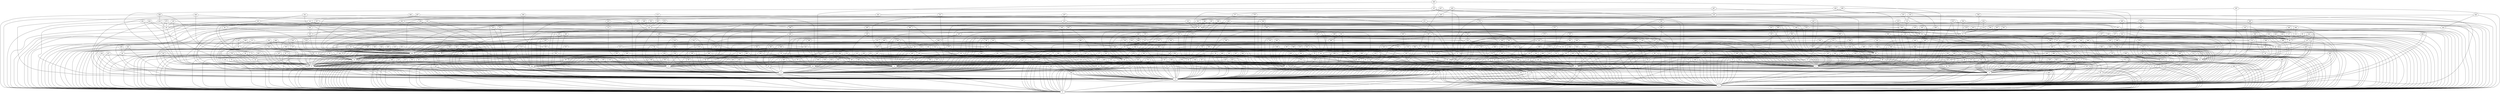/* Created by igraph 0.7.0 */
graph {
  0;
  1;
  2;
  3;
  4;
  5;
  6;
  7;
  8;
  9;
  10;
  11;
  12;
  13;
  14;
  15;
  16;
  17;
  18;
  19;
  20;
  21;
  22;
  23;
  24;
  25;
  26;
  27;
  28;
  29;
  30;
  31;
  32;
  33;
  34;
  35;
  36;
  37;
  38;
  39;
  40;
  41;
  42;
  43;
  44;
  45;
  46;
  47;
  48;
  49;
  50;
  51;
  52;
  53;
  54;
  55;
  56;
  57;
  58;
  59;
  60;
  61;
  62;
  63;
  64;
  65;
  66;
  67;
  68;
  69;
  70;
  71;
  72;
  73;
  74;
  75;
  76;
  77;
  78;
  79;
  80;
  81;
  82;
  83;
  84;
  85;
  86;
  87;
  88;
  89;
  90;
  91;
  92;
  93;
  94;
  95;
  96;
  97;
  98;
  99;
  100;
  101;
  102;
  103;
  104;
  105;
  106;
  107;
  108;
  109;
  110;
  111;
  112;
  113;
  114;
  115;
  116;
  117;
  118;
  119;
  120;
  121;
  122;
  123;
  124;
  125;
  126;
  127;
  128;
  129;
  130;
  131;
  132;
  133;
  134;
  135;
  136;
  137;
  138;
  139;
  140;
  141;
  142;
  143;
  144;
  145;
  146;
  147;
  148;
  149;
  150;
  151;
  152;
  153;
  154;
  155;
  156;
  157;
  158;
  159;
  160;
  161;
  162;
  163;
  164;
  165;
  166;
  167;
  168;
  169;
  170;
  171;
  172;
  173;
  174;
  175;
  176;
  177;
  178;
  179;
  180;
  181;
  182;
  183;
  184;
  185;
  186;
  187;
  188;
  189;
  190;
  191;
  192;
  193;
  194;
  195;
  196;
  197;
  198;
  199;
  200;
  201;
  202;
  203;
  204;
  205;
  206;
  207;
  208;
  209;
  210;
  211;
  212;
  213;
  214;
  215;
  216;
  217;
  218;
  219;
  220;
  221;
  222;
  223;
  224;
  225;
  226;
  227;
  228;
  229;
  230;
  231;
  232;
  233;
  234;
  235;
  236;
  237;
  238;
  239;
  240;
  241;
  242;
  243;
  244;
  245;
  246;
  247;
  248;
  249;
  250;
  251;
  252;
  253;
  254;
  255;
  256;
  257;
  258;
  259;
  260;
  261;
  262;
  263;
  264;
  265;
  266;
  267;
  268;
  269;
  270;
  271;
  272;
  273;
  274;
  275;
  276;
  277;
  278;
  279;
  280;
  281;
  282;
  283;
  284;
  285;
  286;
  287;
  288;
  289;
  290;
  291;
  292;
  293;
  294;
  295;
  296;
  297;
  298;
  299;
  300;
  301;
  302;
  303;
  304;
  305;
  306;
  307;
  308;
  309;
  310;
  311;
  312;
  313;
  314;
  315;
  316;
  317;
  318;
  319;
  320;
  321;
  322;
  323;
  324;
  325;
  326;
  327;
  328;
  329;
  330;
  331;
  332;
  333;
  334;
  335;
  336;
  337;
  338;
  339;
  340;
  341;
  342;
  343;
  344;
  345;
  346;
  347;
  348;
  349;
  350;
  351;
  352;
  353;
  354;
  355;
  356;
  357;
  358;
  359;
  360;
  361;
  362;
  363;
  364;
  365;
  366;
  367;
  368;
  369;
  370;
  371;
  372;
  373;
  374;
  375;
  376;
  377;
  378;
  379;
  380;
  381;
  382;
  383;
  384;
  385;
  386;
  387;
  388;
  389;
  390;
  391;
  392;
  393;
  394;
  395;
  396;
  397;
  398;
  399;
  400;
  401;
  402;
  403;
  404;
  405;
  406;
  407;
  408;
  409;
  410;
  411;
  412;
  413;
  414;
  415;
  416;
  417;
  418;
  419;
  420;
  421;
  422;
  423;
  424;
  425;
  426;
  427;
  428;
  429;
  430;
  431;
  432;
  433;
  434;
  435;
  436;
  437;
  438;
  439;
  440;
  441;
  442;
  443;
  444;
  445;
  446;
  447;
  448;
  449;
  450;
  451;
  452;
  453;
  454;
  455;
  456;
  457;
  458;
  459;
  460;
  461;
  462;
  463;
  464;
  465;
  466;
  467;
  468;
  469;
  470;
  471;
  472;
  473;
  474;
  475;
  476;
  477;
  478;
  479;
  480;
  481;
  482;
  483;
  484;
  485;
  486;
  487;
  488;
  489;
  490;
  491;
  492;
  493;
  494;
  495;
  496;
  497;
  498;
  499;

  1 -- 0;
  2 -- 0;
  3 -- 0;
  4 -- 0;
  5 -- 0;
  6 -- 0;
  7 -- 0;
  8 -- 0;
  9 -- 0;
  10 -- 0;
  11 -- 0;
  13 -- 0;
  14 -- 0;
  17 -- 0;
  18 -- 0;
  19 -- 0;
  21 -- 0;
  24 -- 0;
  25 -- 0;
  26 -- 0;
  27 -- 0;
  29 -- 0;
  30 -- 0;
  32 -- 0;
  33 -- 0;
  35 -- 0;
  36 -- 0;
  38 -- 0;
  39 -- 0;
  40 -- 0;
  42 -- 0;
  47 -- 0;
  50 -- 0;
  51 -- 0;
  56 -- 0;
  57 -- 0;
  59 -- 0;
  62 -- 0;
  65 -- 0;
  69 -- 0;
  70 -- 0;
  71 -- 0;
  72 -- 0;
  75 -- 0;
  77 -- 0;
  79 -- 0;
  80 -- 0;
  85 -- 0;
  87 -- 0;
  88 -- 0;
  89 -- 0;
  90 -- 0;
  91 -- 0;
  92 -- 0;
  93 -- 0;
  94 -- 0;
  95 -- 0;
  100 -- 0;
  104 -- 0;
  115 -- 0;
  116 -- 0;
  119 -- 0;
  122 -- 0;
  124 -- 0;
  131 -- 0;
  135 -- 0;
  138 -- 0;
  142 -- 0;
  144 -- 0;
  150 -- 0;
  152 -- 0;
  153 -- 0;
  157 -- 0;
  161 -- 0;
  165 -- 0;
  166 -- 0;
  167 -- 0;
  168 -- 0;
  172 -- 0;
  174 -- 0;
  177 -- 0;
  178 -- 0;
  183 -- 0;
  185 -- 0;
  186 -- 0;
  188 -- 0;
  190 -- 0;
  191 -- 0;
  192 -- 0;
  197 -- 0;
  201 -- 0;
  207 -- 0;
  209 -- 0;
  213 -- 0;
  214 -- 0;
  215 -- 0;
  222 -- 0;
  225 -- 0;
  235 -- 0;
  236 -- 0;
  237 -- 0;
  238 -- 0;
  241 -- 0;
  245 -- 0;
  249 -- 0;
  256 -- 0;
  257 -- 0;
  262 -- 0;
  266 -- 0;
  282 -- 0;
  283 -- 0;
  285 -- 0;
  286 -- 0;
  291 -- 0;
  303 -- 0;
  309 -- 0;
  312 -- 0;
  324 -- 0;
  329 -- 0;
  336 -- 0;
  339 -- 0;
  340 -- 0;
  343 -- 0;
  347 -- 0;
  351 -- 0;
  355 -- 0;
  357 -- 0;
  363 -- 0;
  365 -- 0;
  366 -- 0;
  367 -- 0;
  368 -- 0;
  370 -- 0;
  371 -- 0;
  378 -- 0;
  379 -- 0;
  389 -- 0;
  394 -- 0;
  396 -- 0;
  401 -- 0;
  402 -- 0;
  403 -- 0;
  404 -- 0;
  405 -- 0;
  409 -- 0;
  410 -- 0;
  417 -- 0;
  424 -- 0;
  425 -- 0;
  426 -- 0;
  428 -- 0;
  437 -- 0;
  441 -- 0;
  447 -- 0;
  450 -- 0;
  451 -- 0;
  452 -- 0;
  453 -- 0;
  457 -- 0;
  460 -- 0;
  462 -- 0;
  463 -- 0;
  466 -- 0;
  468 -- 0;
  469 -- 0;
  470 -- 0;
  475 -- 0;
  477 -- 0;
  483 -- 0;
  486 -- 0;
  487 -- 0;
  493 -- 0;
  496 -- 0;
  498 -- 0;
  2 -- 1;
  3 -- 1;
  4 -- 1;
  5 -- 1;
  7 -- 1;
  8 -- 1;
  12 -- 1;
  14 -- 1;
  15 -- 1;
  16 -- 1;
  18 -- 1;
  20 -- 1;
  22 -- 1;
  24 -- 1;
  29 -- 1;
  30 -- 1;
  31 -- 1;
  32 -- 1;
  36 -- 1;
  40 -- 1;
  41 -- 1;
  42 -- 1;
  46 -- 1;
  50 -- 1;
  53 -- 1;
  54 -- 1;
  55 -- 1;
  58 -- 1;
  59 -- 1;
  60 -- 1;
  61 -- 1;
  62 -- 1;
  67 -- 1;
  68 -- 1;
  71 -- 1;
  73 -- 1;
  74 -- 1;
  75 -- 1;
  78 -- 1;
  83 -- 1;
  84 -- 1;
  86 -- 1;
  88 -- 1;
  90 -- 1;
  91 -- 1;
  95 -- 1;
  97 -- 1;
  100 -- 1;
  110 -- 1;
  112 -- 1;
  114 -- 1;
  117 -- 1;
  120 -- 1;
  121 -- 1;
  123 -- 1;
  127 -- 1;
  135 -- 1;
  136 -- 1;
  137 -- 1;
  140 -- 1;
  148 -- 1;
  149 -- 1;
  158 -- 1;
  159 -- 1;
  161 -- 1;
  162 -- 1;
  164 -- 1;
  170 -- 1;
  173 -- 1;
  174 -- 1;
  177 -- 1;
  178 -- 1;
  180 -- 1;
  184 -- 1;
  186 -- 1;
  193 -- 1;
  195 -- 1;
  198 -- 1;
  200 -- 1;
  202 -- 1;
  205 -- 1;
  207 -- 1;
  210 -- 1;
  211 -- 1;
  214 -- 1;
  215 -- 1;
  219 -- 1;
  220 -- 1;
  222 -- 1;
  234 -- 1;
  244 -- 1;
  248 -- 1;
  256 -- 1;
  265 -- 1;
  268 -- 1;
  274 -- 1;
  282 -- 1;
  285 -- 1;
  286 -- 1;
  288 -- 1;
  290 -- 1;
  291 -- 1;
  307 -- 1;
  317 -- 1;
  320 -- 1;
  323 -- 1;
  325 -- 1;
  329 -- 1;
  333 -- 1;
  334 -- 1;
  335 -- 1;
  339 -- 1;
  342 -- 1;
  349 -- 1;
  354 -- 1;
  355 -- 1;
  364 -- 1;
  372 -- 1;
  375 -- 1;
  376 -- 1;
  380 -- 1;
  381 -- 1;
  384 -- 1;
  404 -- 1;
  421 -- 1;
  425 -- 1;
  430 -- 1;
  432 -- 1;
  433 -- 1;
  435 -- 1;
  442 -- 1;
  445 -- 1;
  447 -- 1;
  452 -- 1;
  454 -- 1;
  459 -- 1;
  460 -- 1;
  461 -- 1;
  476 -- 1;
  479 -- 1;
  480 -- 1;
  483 -- 1;
  498 -- 1;
  3 -- 2;
  4 -- 2;
  5 -- 2;
  6 -- 2;
  9 -- 2;
  10 -- 2;
  11 -- 2;
  13 -- 2;
  14 -- 2;
  16 -- 2;
  18 -- 2;
  19 -- 2;
  20 -- 2;
  21 -- 2;
  22 -- 2;
  23 -- 2;
  25 -- 2;
  26 -- 2;
  27 -- 2;
  28 -- 2;
  34 -- 2;
  35 -- 2;
  43 -- 2;
  44 -- 2;
  46 -- 2;
  50 -- 2;
  51 -- 2;
  54 -- 2;
  55 -- 2;
  56 -- 2;
  57 -- 2;
  60 -- 2;
  61 -- 2;
  63 -- 2;
  65 -- 2;
  67 -- 2;
  70 -- 2;
  72 -- 2;
  73 -- 2;
  74 -- 2;
  75 -- 2;
  76 -- 2;
  80 -- 2;
  82 -- 2;
  90 -- 2;
  91 -- 2;
  92 -- 2;
  97 -- 2;
  103 -- 2;
  108 -- 2;
  119 -- 2;
  120 -- 2;
  121 -- 2;
  124 -- 2;
  125 -- 2;
  126 -- 2;
  128 -- 2;
  132 -- 2;
  133 -- 2;
  134 -- 2;
  136 -- 2;
  137 -- 2;
  142 -- 2;
  144 -- 2;
  146 -- 2;
  147 -- 2;
  149 -- 2;
  154 -- 2;
  156 -- 2;
  162 -- 2;
  163 -- 2;
  165 -- 2;
  167 -- 2;
  171 -- 2;
  180 -- 2;
  181 -- 2;
  192 -- 2;
  195 -- 2;
  196 -- 2;
  200 -- 2;
  203 -- 2;
  212 -- 2;
  216 -- 2;
  217 -- 2;
  223 -- 2;
  225 -- 2;
  226 -- 2;
  227 -- 2;
  228 -- 2;
  229 -- 2;
  230 -- 2;
  237 -- 2;
  247 -- 2;
  252 -- 2;
  256 -- 2;
  261 -- 2;
  269 -- 2;
  272 -- 2;
  274 -- 2;
  275 -- 2;
  278 -- 2;
  279 -- 2;
  284 -- 2;
  287 -- 2;
  288 -- 2;
  289 -- 2;
  295 -- 2;
  298 -- 2;
  299 -- 2;
  300 -- 2;
  305 -- 2;
  306 -- 2;
  312 -- 2;
  314 -- 2;
  323 -- 2;
  327 -- 2;
  332 -- 2;
  337 -- 2;
  338 -- 2;
  342 -- 2;
  344 -- 2;
  346 -- 2;
  347 -- 2;
  348 -- 2;
  371 -- 2;
  373 -- 2;
  382 -- 2;
  392 -- 2;
  395 -- 2;
  396 -- 2;
  400 -- 2;
  401 -- 2;
  403 -- 2;
  425 -- 2;
  426 -- 2;
  427 -- 2;
  429 -- 2;
  431 -- 2;
  444 -- 2;
  449 -- 2;
  465 -- 2;
  467 -- 2;
  471 -- 2;
  472 -- 2;
  473 -- 2;
  478 -- 2;
  481 -- 2;
  482 -- 2;
  490 -- 2;
  493 -- 2;
  494 -- 2;
  7 -- 3;
  9 -- 3;
  12 -- 3;
  13 -- 3;
  23 -- 3;
  27 -- 3;
  28 -- 3;
  35 -- 3;
  38 -- 3;
  42 -- 3;
  43 -- 3;
  48 -- 3;
  49 -- 3;
  52 -- 3;
  56 -- 3;
  57 -- 3;
  66 -- 3;
  69 -- 3;
  83 -- 3;
  98 -- 3;
  101 -- 3;
  102 -- 3;
  105 -- 3;
  108 -- 3;
  110 -- 3;
  113 -- 3;
  114 -- 3;
  117 -- 3;
  118 -- 3;
  134 -- 3;
  139 -- 3;
  141 -- 3;
  158 -- 3;
  160 -- 3;
  163 -- 3;
  174 -- 3;
  181 -- 3;
  184 -- 3;
  185 -- 3;
  209 -- 3;
  223 -- 3;
  226 -- 3;
  236 -- 3;
  255 -- 3;
  258 -- 3;
  272 -- 3;
  275 -- 3;
  294 -- 3;
  300 -- 3;
  302 -- 3;
  307 -- 3;
  318 -- 3;
  322 -- 3;
  328 -- 3;
  336 -- 3;
  339 -- 3;
  341 -- 3;
  347 -- 3;
  350 -- 3;
  352 -- 3;
  354 -- 3;
  356 -- 3;
  360 -- 3;
  361 -- 3;
  369 -- 3;
  375 -- 3;
  379 -- 3;
  387 -- 3;
  388 -- 3;
  389 -- 3;
  408 -- 3;
  411 -- 3;
  432 -- 3;
  436 -- 3;
  440 -- 3;
  443 -- 3;
  448 -- 3;
  449 -- 3;
  458 -- 3;
  465 -- 3;
  468 -- 3;
  473 -- 3;
  481 -- 3;
  485 -- 3;
  496 -- 3;
  497 -- 3;
  499 -- 3;
  6 -- 4;
  8 -- 4;
  19 -- 4;
  37 -- 4;
  41 -- 4;
  49 -- 4;
  64 -- 4;
  84 -- 4;
  119 -- 4;
  137 -- 4;
  140 -- 4;
  152 -- 4;
  153 -- 4;
  167 -- 4;
  172 -- 4;
  175 -- 4;
  187 -- 4;
  189 -- 4;
  191 -- 4;
  194 -- 4;
  206 -- 4;
  208 -- 4;
  218 -- 4;
  222 -- 4;
  228 -- 4;
  245 -- 4;
  265 -- 4;
  277 -- 4;
  296 -- 4;
  306 -- 4;
  325 -- 4;
  328 -- 4;
  345 -- 4;
  352 -- 4;
  366 -- 4;
  370 -- 4;
  384 -- 4;
  388 -- 4;
  392 -- 4;
  402 -- 4;
  406 -- 4;
  408 -- 4;
  409 -- 4;
  412 -- 4;
  422 -- 4;
  476 -- 4;
  495 -- 4;
  499 -- 4;
  15 -- 5;
  17 -- 5;
  25 -- 5;
  28 -- 5;
  37 -- 5;
  39 -- 5;
  41 -- 5;
  43 -- 5;
  58 -- 5;
  63 -- 5;
  71 -- 5;
  81 -- 5;
  96 -- 5;
  100 -- 5;
  101 -- 5;
  102 -- 5;
  105 -- 5;
  107 -- 5;
  110 -- 5;
  116 -- 5;
  123 -- 5;
  128 -- 5;
  144 -- 5;
  146 -- 5;
  150 -- 5;
  170 -- 5;
  175 -- 5;
  199 -- 5;
  201 -- 5;
  208 -- 5;
  209 -- 5;
  215 -- 5;
  219 -- 5;
  221 -- 5;
  233 -- 5;
  236 -- 5;
  241 -- 5;
  243 -- 5;
  245 -- 5;
  246 -- 5;
  254 -- 5;
  263 -- 5;
  264 -- 5;
  270 -- 5;
  283 -- 5;
  284 -- 5;
  301 -- 5;
  303 -- 5;
  308 -- 5;
  311 -- 5;
  326 -- 5;
  333 -- 5;
  335 -- 5;
  343 -- 5;
  344 -- 5;
  350 -- 5;
  357 -- 5;
  359 -- 5;
  362 -- 5;
  382 -- 5;
  383 -- 5;
  385 -- 5;
  390 -- 5;
  395 -- 5;
  396 -- 5;
  402 -- 5;
  418 -- 5;
  420 -- 5;
  423 -- 5;
  430 -- 5;
  437 -- 5;
  443 -- 5;
  458 -- 5;
  21 -- 6;
  31 -- 6;
  34 -- 6;
  40 -- 6;
  52 -- 6;
  70 -- 6;
  73 -- 6;
  79 -- 6;
  84 -- 6;
  85 -- 6;
  88 -- 6;
  98 -- 6;
  111 -- 6;
  124 -- 6;
  182 -- 6;
  217 -- 6;
  230 -- 6;
  239 -- 6;
  254 -- 6;
  267 -- 6;
  286 -- 6;
  298 -- 6;
  309 -- 6;
  349 -- 6;
  393 -- 6;
  31 -- 7;
  33 -- 7;
  46 -- 7;
  61 -- 7;
  82 -- 7;
  83 -- 7;
  107 -- 7;
  113 -- 7;
  126 -- 7;
  148 -- 7;
  191 -- 7;
  214 -- 7;
  235 -- 7;
  242 -- 7;
  280 -- 7;
  310 -- 7;
  327 -- 7;
  341 -- 7;
  421 -- 7;
  423 -- 7;
  443 -- 7;
  474 -- 7;
  490 -- 7;
  12 -- 8;
  182 -- 8;
  332 -- 8;
  422 -- 8;
  10 -- 9;
  16 -- 9;
  17 -- 9;
  22 -- 9;
  30 -- 9;
  32 -- 9;
  45 -- 9;
  53 -- 9;
  63 -- 9;
  76 -- 9;
  77 -- 9;
  87 -- 9;
  104 -- 9;
  109 -- 9;
  115 -- 9;
  130 -- 9;
  135 -- 9;
  141 -- 9;
  148 -- 9;
  164 -- 9;
  166 -- 9;
  175 -- 9;
  193 -- 9;
  196 -- 9;
  213 -- 9;
  220 -- 9;
  235 -- 9;
  243 -- 9;
  252 -- 9;
  253 -- 9;
  257 -- 9;
  269 -- 9;
  279 -- 9;
  334 -- 9;
  348 -- 9;
  351 -- 9;
  362 -- 9;
  368 -- 9;
  378 -- 9;
  384 -- 9;
  389 -- 9;
  400 -- 9;
  416 -- 9;
  417 -- 9;
  419 -- 9;
  424 -- 9;
  466 -- 9;
  479 -- 9;
  485 -- 9;
  492 -- 9;
  11 -- 10;
  23 -- 10;
  26 -- 10;
  33 -- 10;
  38 -- 10;
  77 -- 10;
  147 -- 10;
  156 -- 10;
  158 -- 10;
  165 -- 10;
  178 -- 10;
  208 -- 10;
  244 -- 10;
  261 -- 10;
  270 -- 10;
  288 -- 10;
  311 -- 10;
  353 -- 10;
  354 -- 10;
  411 -- 10;
  458 -- 10;
  479 -- 10;
  82 -- 11;
  140 -- 11;
  145 -- 11;
  445 -- 11;
  52 -- 12;
  54 -- 12;
  89 -- 12;
  111 -- 12;
  127 -- 12;
  145 -- 12;
  198 -- 12;
  202 -- 12;
  206 -- 12;
  240 -- 12;
  253 -- 12;
  271 -- 12;
  277 -- 12;
  312 -- 12;
  330 -- 12;
  364 -- 12;
  391 -- 12;
  419 -- 12;
  448 -- 12;
  15 -- 13;
  48 -- 13;
  49 -- 13;
  101 -- 13;
  103 -- 13;
  109 -- 13;
  113 -- 13;
  129 -- 13;
  185 -- 13;
  186 -- 13;
  207 -- 13;
  221 -- 13;
  227 -- 13;
  234 -- 13;
  242 -- 13;
  247 -- 13;
  248 -- 13;
  249 -- 13;
  255 -- 13;
  259 -- 13;
  315 -- 13;
  318 -- 13;
  331 -- 13;
  344 -- 13;
  350 -- 13;
  355 -- 13;
  359 -- 13;
  414 -- 13;
  442 -- 13;
  451 -- 13;
  454 -- 13;
  459 -- 13;
  470 -- 13;
  487 -- 13;
  20 -- 14;
  34 -- 14;
  51 -- 14;
  188 -- 14;
  404 -- 14;
  438 -- 14;
  58 -- 16;
  168 -- 16;
  36 -- 17;
  47 -- 17;
  98 -- 17;
  179 -- 17;
  198 -- 17;
  247 -- 17;
  39 -- 18;
  44 -- 18;
  45 -- 18;
  106 -- 18;
  122 -- 18;
  280 -- 18;
  351 -- 18;
  386 -- 18;
  493 -- 18;
  45 -- 19;
  48 -- 19;
  81 -- 19;
  99 -- 19;
  128 -- 19;
  129 -- 19;
  138 -- 19;
  155 -- 19;
  204 -- 19;
  205 -- 19;
  225 -- 19;
  226 -- 19;
  227 -- 19;
  238 -- 19;
  274 -- 19;
  279 -- 19;
  319 -- 19;
  363 -- 19;
  383 -- 19;
  431 -- 19;
  438 -- 19;
  446 -- 19;
  464 -- 19;
  488 -- 19;
  115 -- 20;
  132 -- 20;
  325 -- 20;
  330 -- 20;
  428 -- 20;
  464 -- 20;
  179 -- 21;
  212 -- 21;
  278 -- 21;
  310 -- 21;
  112 -- 22;
  232 -- 22;
  258 -- 22;
  320 -- 22;
  345 -- 22;
  346 -- 22;
  353 -- 22;
  365 -- 22;
  373 -- 22;
  377 -- 22;
  397 -- 22;
  399 -- 22;
  482 -- 22;
  24 -- 23;
  104 -- 23;
  146 -- 23;
  213 -- 23;
  365 -- 23;
  370 -- 23;
  398 -- 23;
  29 -- 24;
  37 -- 24;
  114 -- 24;
  127 -- 24;
  136 -- 24;
  311 -- 24;
  408 -- 24;
  497 -- 24;
  164 -- 25;
  486 -- 25;
  194 -- 26;
  261 -- 26;
  450 -- 26;
  96 -- 27;
  120 -- 27;
  156 -- 27;
  176 -- 27;
  197 -- 27;
  216 -- 27;
  260 -- 27;
  297 -- 27;
  433 -- 27;
  481 -- 27;
  66 -- 28;
  122 -- 28;
  166 -- 28;
  177 -- 28;
  194 -- 28;
  241 -- 28;
  255 -- 28;
  292 -- 28;
  414 -- 28;
  455 -- 28;
  472 -- 28;
  491 -- 28;
  47 -- 29;
  64 -- 29;
  85 -- 29;
  105 -- 29;
  131 -- 29;
  149 -- 29;
  220 -- 29;
  343 -- 29;
  359 -- 29;
  362 -- 29;
  387 -- 29;
  426 -- 29;
  434 -- 29;
  439 -- 29;
  448 -- 29;
  465 -- 29;
  484 -- 29;
  59 -- 30;
  72 -- 30;
  237 -- 30;
  283 -- 30;
  296 -- 30;
  449 -- 30;
  64 -- 31;
  92 -- 31;
  130 -- 31;
  193 -- 31;
  470 -- 31;
  482 -- 31;
  44 -- 34;
  152 -- 34;
  231 -- 34;
  74 -- 35;
  78 -- 35;
  109 -- 35;
  195 -- 35;
  211 -- 35;
  260 -- 35;
  313 -- 35;
  318 -- 35;
  352 -- 35;
  386 -- 35;
  417 -- 35;
  432 -- 35;
  439 -- 35;
  461 -- 35;
  123 -- 36;
  304 -- 36;
  484 -- 36;
  53 -- 37;
  169 -- 37;
  249 -- 37;
  276 -- 37;
  282 -- 37;
  287 -- 37;
  436 -- 37;
  461 -- 37;
  55 -- 38;
  60 -- 38;
  68 -- 38;
  93 -- 38;
  95 -- 38;
  96 -- 38;
  97 -- 38;
  106 -- 38;
  118 -- 38;
  132 -- 38;
  143 -- 38;
  151 -- 38;
  160 -- 38;
  161 -- 38;
  173 -- 38;
  181 -- 38;
  182 -- 38;
  183 -- 38;
  184 -- 38;
  188 -- 38;
  204 -- 38;
  221 -- 38;
  231 -- 38;
  254 -- 38;
  259 -- 38;
  262 -- 38;
  281 -- 38;
  305 -- 38;
  313 -- 38;
  329 -- 38;
  331 -- 38;
  361 -- 38;
  381 -- 38;
  391 -- 38;
  405 -- 38;
  413 -- 38;
  419 -- 38;
  456 -- 38;
  457 -- 38;
  480 -- 38;
  485 -- 38;
  107 -- 39;
  69 -- 40;
  143 -- 40;
  297 -- 41;
  486 -- 41;
  139 -- 42;
  151 -- 42;
  364 -- 42;
  374 -- 42;
  376 -- 42;
  440 -- 42;
  93 -- 44;
  151 -- 44;
  153 -- 44;
  206 -- 44;
  308 -- 44;
  319 -- 44;
  349 -- 44;
  358 -- 44;
  398 -- 44;
  495 -- 44;
  62 -- 46;
  79 -- 46;
  180 -- 46;
  259 -- 46;
  270 -- 46;
  295 -- 46;
  326 -- 46;
  464 -- 46;
  487 -- 46;
  499 -- 46;
  66 -- 47;
  133 -- 47;
  145 -- 47;
  266 -- 47;
  292 -- 47;
  459 -- 47;
  68 -- 48;
  142 -- 48;
  377 -- 48;
  385 -- 48;
  452 -- 48;
  462 -- 48;
  129 -- 49;
  150 -- 49;
  176 -- 49;
  291 -- 49;
  415 -- 49;
  440 -- 49;
  467 -- 49;
  111 -- 50;
  308 -- 50;
  338 -- 50;
  451 -- 50;
  81 -- 52;
  65 -- 53;
  106 -- 53;
  112 -- 53;
  126 -- 53;
  199 -- 53;
  201 -- 53;
  210 -- 53;
  246 -- 53;
  304 -- 53;
  356 -- 53;
  360 -- 53;
  394 -- 53;
  403 -- 53;
  433 -- 53;
  471 -- 53;
  99 -- 55;
  216 -- 55;
  416 -- 55;
  456 -- 55;
  67 -- 56;
  78 -- 56;
  80 -- 56;
  86 -- 56;
  117 -- 56;
  157 -- 56;
  176 -- 56;
  197 -- 56;
  250 -- 56;
  251 -- 56;
  293 -- 56;
  313 -- 56;
  315 -- 56;
  372 -- 56;
  412 -- 56;
  420 -- 56;
  467 -- 56;
  296 -- 57;
  76 -- 58;
  192 -- 58;
  229 -- 58;
  244 -- 58;
  268 -- 58;
  309 -- 58;
  371 -- 58;
  407 -- 58;
  429 -- 58;
  431 -- 58;
  492 -- 58;
  190 -- 61;
  410 -- 61;
  173 -- 62;
  155 -- 63;
  170 -- 63;
  265 -- 63;
  278 -- 63;
  387 -- 63;
  435 -- 63;
  94 -- 64;
  169 -- 64;
  336 -- 64;
  358 -- 64;
  455 -- 64;
  475 -- 64;
  125 -- 65;
  160 -- 65;
  218 -- 65;
  223 -- 65;
  233 -- 65;
  275 -- 65;
  444 -- 65;
  89 -- 66;
  116 -- 66;
  125 -- 66;
  143 -- 66;
  203 -- 66;
  219 -- 66;
  229 -- 66;
  380 -- 66;
  407 -- 66;
  87 -- 67;
  103 -- 67;
  361 -- 67;
  463 -- 67;
  277 -- 68;
  422 -- 68;
  138 -- 69;
  189 -- 69;
  224 -- 70;
  199 -- 71;
  233 -- 72;
  475 -- 72;
  86 -- 73;
  202 -- 73;
  369 -- 73;
  157 -- 76;
  171 -- 76;
  94 -- 77;
  99 -- 77;
  121 -- 77;
  303 -- 77;
  330 -- 77;
  154 -- 78;
  314 -- 78;
  171 -- 79;
  108 -- 80;
  179 -- 80;
  242 -- 80;
  273 -- 80;
  131 -- 81;
  190 -- 81;
  232 -- 81;
  289 -- 81;
  134 -- 83;
  267 -- 83;
  326 -- 84;
  450 -- 84;
  460 -- 84;
  183 -- 85;
  118 -- 88;
  130 -- 88;
  230 -- 88;
  251 -- 88;
  446 -- 88;
  155 -- 89;
  205 -- 89;
  239 -- 89;
  203 -- 90;
  317 -- 90;
  476 -- 90;
  212 -- 91;
  258 -- 91;
  492 -- 91;
  102 -- 93;
  200 -- 93;
  294 -- 94;
  357 -- 94;
  317 -- 95;
  368 -- 95;
  162 -- 97;
  211 -- 97;
  217 -- 97;
  246 -- 97;
  310 -- 97;
  316 -- 97;
  319 -- 97;
  380 -- 97;
  406 -- 97;
  471 -- 98;
  228 -- 100;
  322 -- 100;
  423 -- 103;
  456 -- 109;
  489 -- 109;
  147 -- 111;
  159 -- 111;
  405 -- 111;
  415 -- 111;
  163 -- 112;
  409 -- 112;
  424 -- 112;
  154 -- 113;
  280 -- 113;
  289 -- 113;
  294 -- 113;
  406 -- 113;
  469 -- 114;
  490 -- 114;
  251 -- 116;
  334 -- 116;
  133 -- 117;
  302 -- 117;
  453 -- 117;
  322 -- 120;
  327 -- 120;
  472 -- 120;
  480 -- 120;
  196 -- 123;
  367 -- 123;
  375 -- 123;
  300 -- 124;
  315 -- 124;
  392 -- 124;
  139 -- 126;
  141 -- 126;
  240 -- 126;
  285 -- 126;
  304 -- 126;
  393 -- 126;
  401 -- 126;
  428 -- 126;
  474 -- 126;
  356 -- 127;
  187 -- 129;
  360 -- 129;
  414 -- 129;
  441 -- 129;
  483 -- 129;
  494 -- 129;
  273 -- 130;
  276 -- 130;
  489 -- 130;
  250 -- 131;
  281 -- 131;
  366 -- 131;
  271 -- 132;
  218 -- 133;
  302 -- 134;
  444 -- 135;
  305 -- 136;
  353 -- 136;
  381 -- 138;
  287 -- 141;
  400 -- 141;
  159 -- 144;
  224 -- 147;
  269 -- 147;
  276 -- 147;
  243 -- 149;
  169 -- 150;
  301 -- 150;
  377 -- 150;
  442 -- 152;
  224 -- 154;
  345 -- 154;
  262 -- 160;
  340 -- 160;
  168 -- 161;
  307 -- 161;
  210 -- 166;
  253 -- 166;
  290 -- 166;
  316 -- 166;
  416 -- 166;
  172 -- 167;
  324 -- 168;
  457 -- 168;
  477 -- 168;
  397 -- 169;
  436 -- 172;
  250 -- 174;
  446 -- 174;
  189 -- 175;
  328 -- 175;
  204 -- 176;
  238 -- 176;
  496 -- 178;
  187 -- 179;
  234 -- 179;
  332 -- 179;
  337 -- 179;
  411 -- 179;
  463 -- 179;
  272 -- 180;
  382 -- 180;
  439 -- 180;
  264 -- 181;
  331 -- 181;
  340 -- 183;
  293 -- 184;
  390 -- 184;
  372 -- 186;
  232 -- 187;
  301 -- 187;
  316 -- 187;
  374 -- 187;
  454 -- 187;
  239 -- 189;
  240 -- 189;
  338 -- 189;
  391 -- 192;
  383 -- 194;
  231 -- 199;
  267 -- 203;
  462 -- 203;
  445 -- 205;
  290 -- 206;
  324 -- 206;
  369 -- 206;
  314 -- 208;
  266 -- 212;
  264 -- 213;
  378 -- 214;
  248 -- 215;
  273 -- 215;
  292 -- 215;
  299 -- 215;
  427 -- 215;
  260 -- 217;
  268 -- 217;
  376 -- 217;
  348 -- 221;
  281 -- 222;
  293 -- 222;
  468 -- 222;
  271 -- 223;
  466 -- 223;
  257 -- 226;
  399 -- 226;
  437 -- 226;
  453 -- 226;
  320 -- 227;
  321 -- 231;
  394 -- 231;
  413 -- 231;
  323 -- 232;
  373 -- 232;
  341 -- 233;
  491 -- 236;
  497 -- 236;
  299 -- 239;
  337 -- 239;
  367 -- 239;
  407 -- 239;
  358 -- 242;
  252 -- 244;
  429 -- 244;
  434 -- 244;
  263 -- 246;
  295 -- 249;
  399 -- 250;
  418 -- 250;
  321 -- 256;
  284 -- 259;
  321 -- 259;
  388 -- 260;
  263 -- 262;
  297 -- 264;
  395 -- 265;
  447 -- 265;
  427 -- 271;
  438 -- 274;
  491 -- 281;
  413 -- 285;
  298 -- 288;
  488 -- 288;
  342 -- 289;
  306 -- 291;
  379 -- 292;
  335 -- 296;
  333 -- 297;
  410 -- 302;
  412 -- 305;
  494 -- 305;
  386 -- 306;
  441 -- 314;
  488 -- 317;
  346 -- 325;
  418 -- 325;
  489 -- 325;
  495 -- 331;
  385 -- 337;
  393 -- 347;
  478 -- 354;
  469 -- 356;
  390 -- 357;
  363 -- 358;
  474 -- 362;
  374 -- 366;
  397 -- 377;
  435 -- 381;
  415 -- 392;
  421 -- 395;
  430 -- 395;
  498 -- 395;
  398 -- 396;
  434 -- 404;
  420 -- 406;
  478 -- 421;
  477 -- 423;
  455 -- 440;
  473 -- 448;
  484 -- 449;
}
